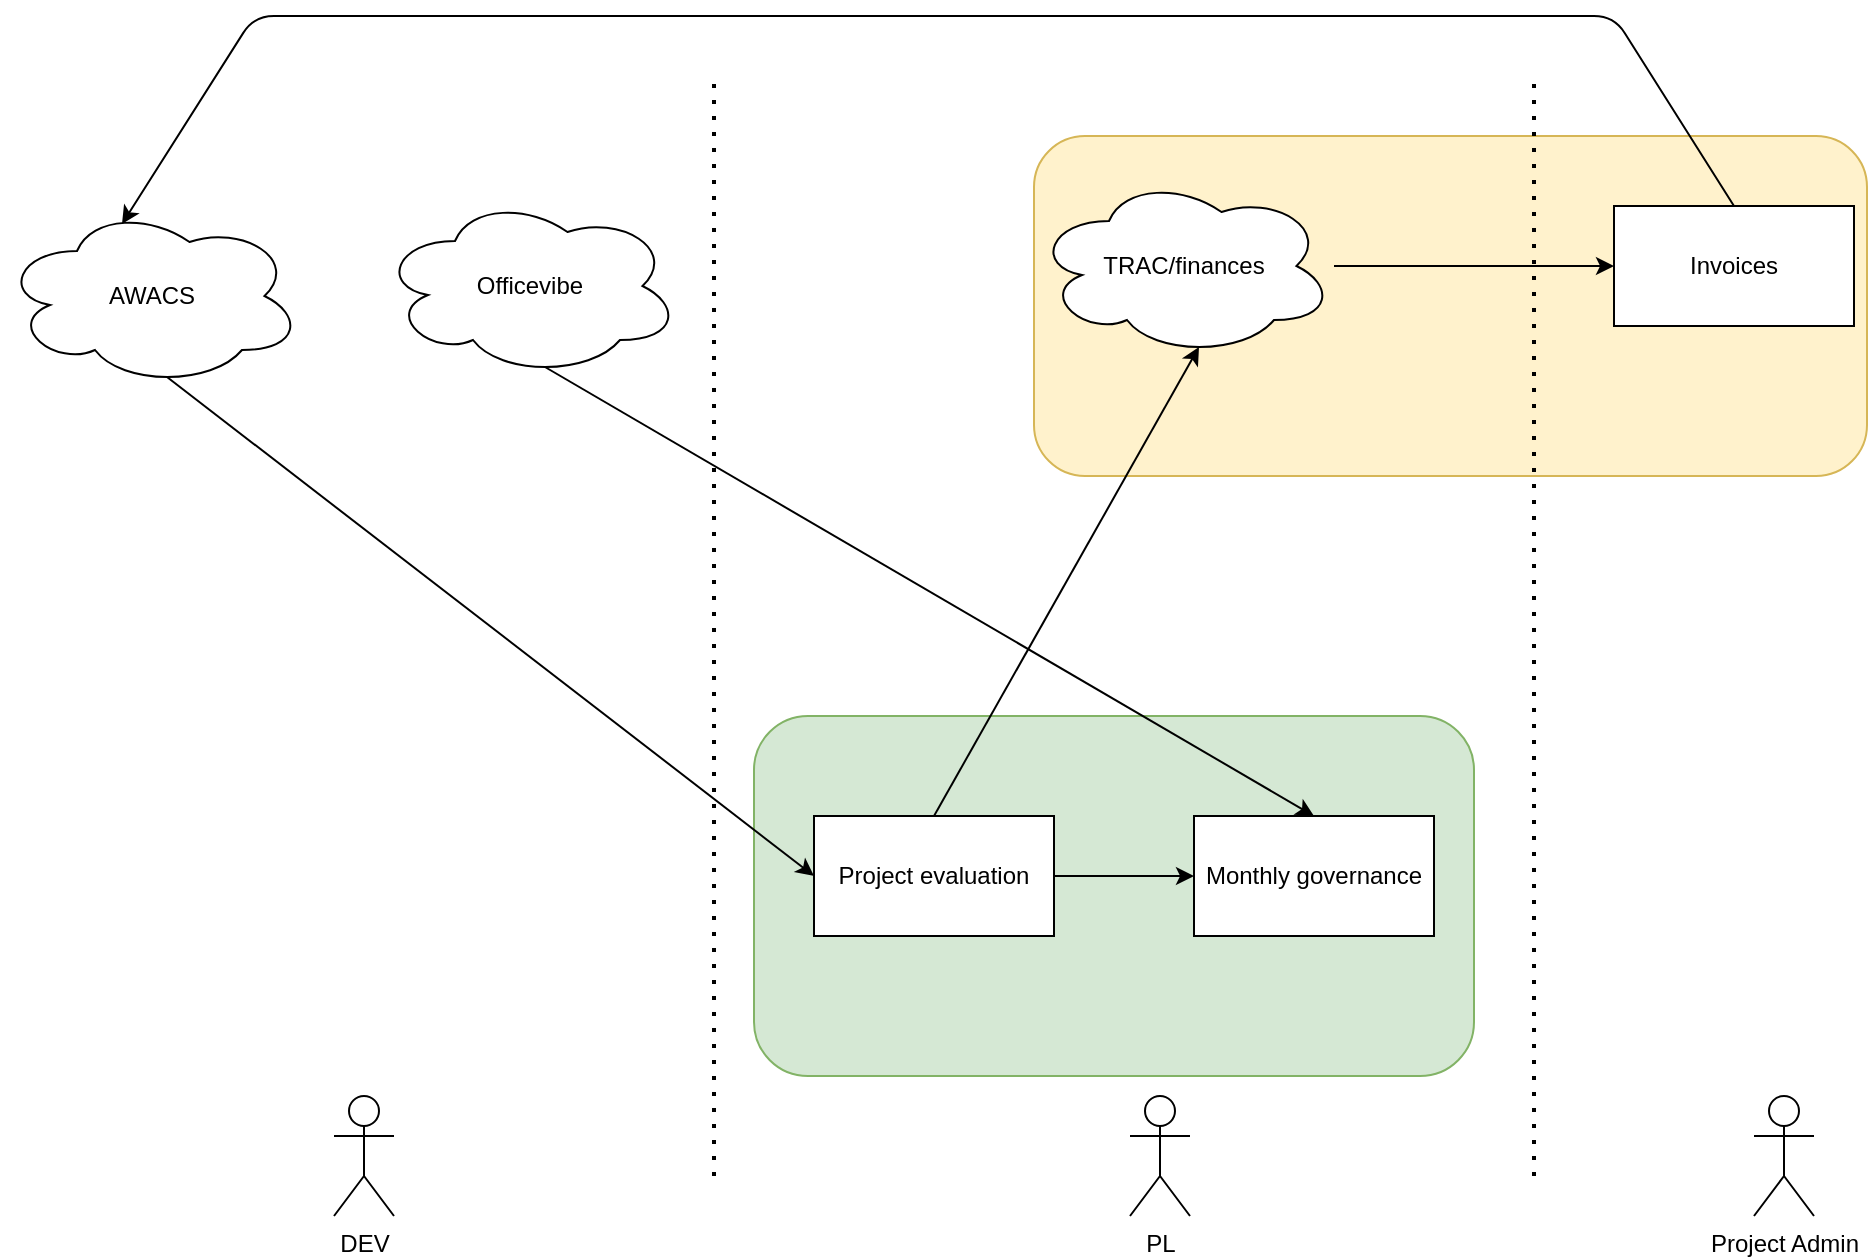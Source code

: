 <mxfile version="14.4.6" type="github">
  <diagram id="YL-ERIrRL_eofhYYLfkw" name="Page-1">
    <mxGraphModel dx="2268" dy="1991" grid="1" gridSize="10" guides="1" tooltips="1" connect="1" arrows="1" fold="1" page="1" pageScale="1" pageWidth="827" pageHeight="1169" math="0" shadow="0">
      <root>
        <mxCell id="0" />
        <mxCell id="1" parent="0" />
        <mxCell id="s3hXgHnbq8KuQCSuu11M-1" value="" style="rounded=1;whiteSpace=wrap;html=1;fillColor=#d5e8d4;strokeColor=#82b366;" vertex="1" parent="1">
          <mxGeometry x="210" y="310" width="360" height="180" as="geometry" />
        </mxCell>
        <mxCell id="HVVgj0Tw0afYb7fwGS58-11" value="" style="rounded=1;whiteSpace=wrap;html=1;fillColor=#fff2cc;strokeColor=#d6b656;" parent="1" vertex="1">
          <mxGeometry x="350" y="20" width="416.5" height="170" as="geometry" />
        </mxCell>
        <mxCell id="HVVgj0Tw0afYb7fwGS58-1" value="AWACS" style="ellipse;shape=cloud;whiteSpace=wrap;html=1;" parent="1" vertex="1">
          <mxGeometry x="-166" y="55" width="150" height="90" as="geometry" />
        </mxCell>
        <mxCell id="HVVgj0Tw0afYb7fwGS58-5" value="" style="edgeStyle=orthogonalEdgeStyle;rounded=0;orthogonalLoop=1;jettySize=auto;html=1;" parent="1" source="HVVgj0Tw0afYb7fwGS58-3" target="HVVgj0Tw0afYb7fwGS58-4" edge="1">
          <mxGeometry relative="1" as="geometry" />
        </mxCell>
        <mxCell id="HVVgj0Tw0afYb7fwGS58-3" value="TRAC/finances" style="ellipse;shape=cloud;whiteSpace=wrap;html=1;" parent="1" vertex="1">
          <mxGeometry x="350" y="40" width="150" height="90" as="geometry" />
        </mxCell>
        <mxCell id="HVVgj0Tw0afYb7fwGS58-4" value="Invoices" style="whiteSpace=wrap;html=1;" parent="1" vertex="1">
          <mxGeometry x="640" y="55" width="120" height="60" as="geometry" />
        </mxCell>
        <mxCell id="HVVgj0Tw0afYb7fwGS58-13" value="" style="edgeStyle=orthogonalEdgeStyle;rounded=0;orthogonalLoop=1;jettySize=auto;html=1;" parent="1" source="HVVgj0Tw0afYb7fwGS58-6" target="HVVgj0Tw0afYb7fwGS58-12" edge="1">
          <mxGeometry relative="1" as="geometry" />
        </mxCell>
        <mxCell id="HVVgj0Tw0afYb7fwGS58-6" value="Project evaluation" style="whiteSpace=wrap;html=1;" parent="1" vertex="1">
          <mxGeometry x="240" y="360" width="120" height="60" as="geometry" />
        </mxCell>
        <mxCell id="HVVgj0Tw0afYb7fwGS58-9" value="" style="endArrow=classic;html=1;exitX=0.55;exitY=0.95;exitDx=0;exitDy=0;exitPerimeter=0;entryX=0;entryY=0.5;entryDx=0;entryDy=0;" parent="1" source="HVVgj0Tw0afYb7fwGS58-1" target="HVVgj0Tw0afYb7fwGS58-6" edge="1">
          <mxGeometry width="50" height="50" relative="1" as="geometry">
            <mxPoint x="390" y="300" as="sourcePoint" />
            <mxPoint x="440" y="250" as="targetPoint" />
          </mxGeometry>
        </mxCell>
        <mxCell id="HVVgj0Tw0afYb7fwGS58-10" value="" style="endArrow=classic;html=1;exitX=0.5;exitY=0;exitDx=0;exitDy=0;entryX=0.55;entryY=0.95;entryDx=0;entryDy=0;entryPerimeter=0;" parent="1" source="HVVgj0Tw0afYb7fwGS58-6" target="HVVgj0Tw0afYb7fwGS58-3" edge="1">
          <mxGeometry width="50" height="50" relative="1" as="geometry">
            <mxPoint x="390" y="300" as="sourcePoint" />
            <mxPoint x="440" y="250" as="targetPoint" />
          </mxGeometry>
        </mxCell>
        <UserObject label="Monthly governance" link="https://caeportal.sharepoint.com/:p:/s/Monthlygovernance/Ec6V58iFjD9JijZBZc7sUB4BFf-PWaaFnd72cWyQmBwsMA?e=SQS02S" id="HVVgj0Tw0afYb7fwGS58-12">
          <mxCell style="whiteSpace=wrap;html=1;" parent="1" vertex="1">
            <mxGeometry x="430" y="360" width="120" height="60" as="geometry" />
          </mxCell>
        </UserObject>
        <mxCell id="HVVgj0Tw0afYb7fwGS58-14" value="" style="endArrow=none;dashed=1;html=1;dashPattern=1 3;strokeWidth=2;" parent="1" edge="1">
          <mxGeometry width="50" height="50" relative="1" as="geometry">
            <mxPoint x="600" y="540" as="sourcePoint" />
            <mxPoint x="600" y="-10" as="targetPoint" />
          </mxGeometry>
        </mxCell>
        <mxCell id="HVVgj0Tw0afYb7fwGS58-15" value="" style="endArrow=none;dashed=1;html=1;dashPattern=1 3;strokeWidth=2;" parent="1" edge="1">
          <mxGeometry width="50" height="50" relative="1" as="geometry">
            <mxPoint x="190" y="540" as="sourcePoint" />
            <mxPoint x="190" y="-10" as="targetPoint" />
          </mxGeometry>
        </mxCell>
        <mxCell id="HVVgj0Tw0afYb7fwGS58-16" value="" style="endArrow=classic;html=1;exitX=0.5;exitY=0;exitDx=0;exitDy=0;entryX=0.4;entryY=0.1;entryDx=0;entryDy=0;entryPerimeter=0;" parent="1" source="HVVgj0Tw0afYb7fwGS58-4" target="HVVgj0Tw0afYb7fwGS58-1" edge="1">
          <mxGeometry width="50" height="50" relative="1" as="geometry">
            <mxPoint x="370" y="270" as="sourcePoint" />
            <mxPoint x="420" y="220" as="targetPoint" />
            <Array as="points">
              <mxPoint x="640" y="-40" />
              <mxPoint x="-40" y="-40" />
            </Array>
          </mxGeometry>
        </mxCell>
        <mxCell id="HVVgj0Tw0afYb7fwGS58-17" value="Officevibe" style="ellipse;shape=cloud;whiteSpace=wrap;html=1;" parent="1" vertex="1">
          <mxGeometry x="23" y="50" width="150" height="90" as="geometry" />
        </mxCell>
        <mxCell id="HVVgj0Tw0afYb7fwGS58-18" value="" style="endArrow=classic;html=1;exitX=0.55;exitY=0.95;exitDx=0;exitDy=0;exitPerimeter=0;entryX=0.5;entryY=0;entryDx=0;entryDy=0;" parent="1" source="HVVgj0Tw0afYb7fwGS58-17" target="HVVgj0Tw0afYb7fwGS58-12" edge="1">
          <mxGeometry width="50" height="50" relative="1" as="geometry">
            <mxPoint x="240" y="200" as="sourcePoint" />
            <mxPoint x="290" y="150" as="targetPoint" />
          </mxGeometry>
        </mxCell>
        <mxCell id="HVVgj0Tw0afYb7fwGS58-19" value="DEV" style="shape=umlActor;verticalLabelPosition=bottom;verticalAlign=top;html=1;outlineConnect=0;" parent="1" vertex="1">
          <mxGeometry y="500" width="30" height="60" as="geometry" />
        </mxCell>
        <mxCell id="HVVgj0Tw0afYb7fwGS58-20" value="PL" style="shape=umlActor;verticalLabelPosition=bottom;verticalAlign=top;html=1;outlineConnect=0;" parent="1" vertex="1">
          <mxGeometry x="398" y="500" width="30" height="60" as="geometry" />
        </mxCell>
        <mxCell id="HVVgj0Tw0afYb7fwGS58-21" value="Project Admin" style="shape=umlActor;verticalLabelPosition=bottom;verticalAlign=top;html=1;outlineConnect=0;" parent="1" vertex="1">
          <mxGeometry x="710" y="500" width="30" height="60" as="geometry" />
        </mxCell>
      </root>
    </mxGraphModel>
  </diagram>
</mxfile>
